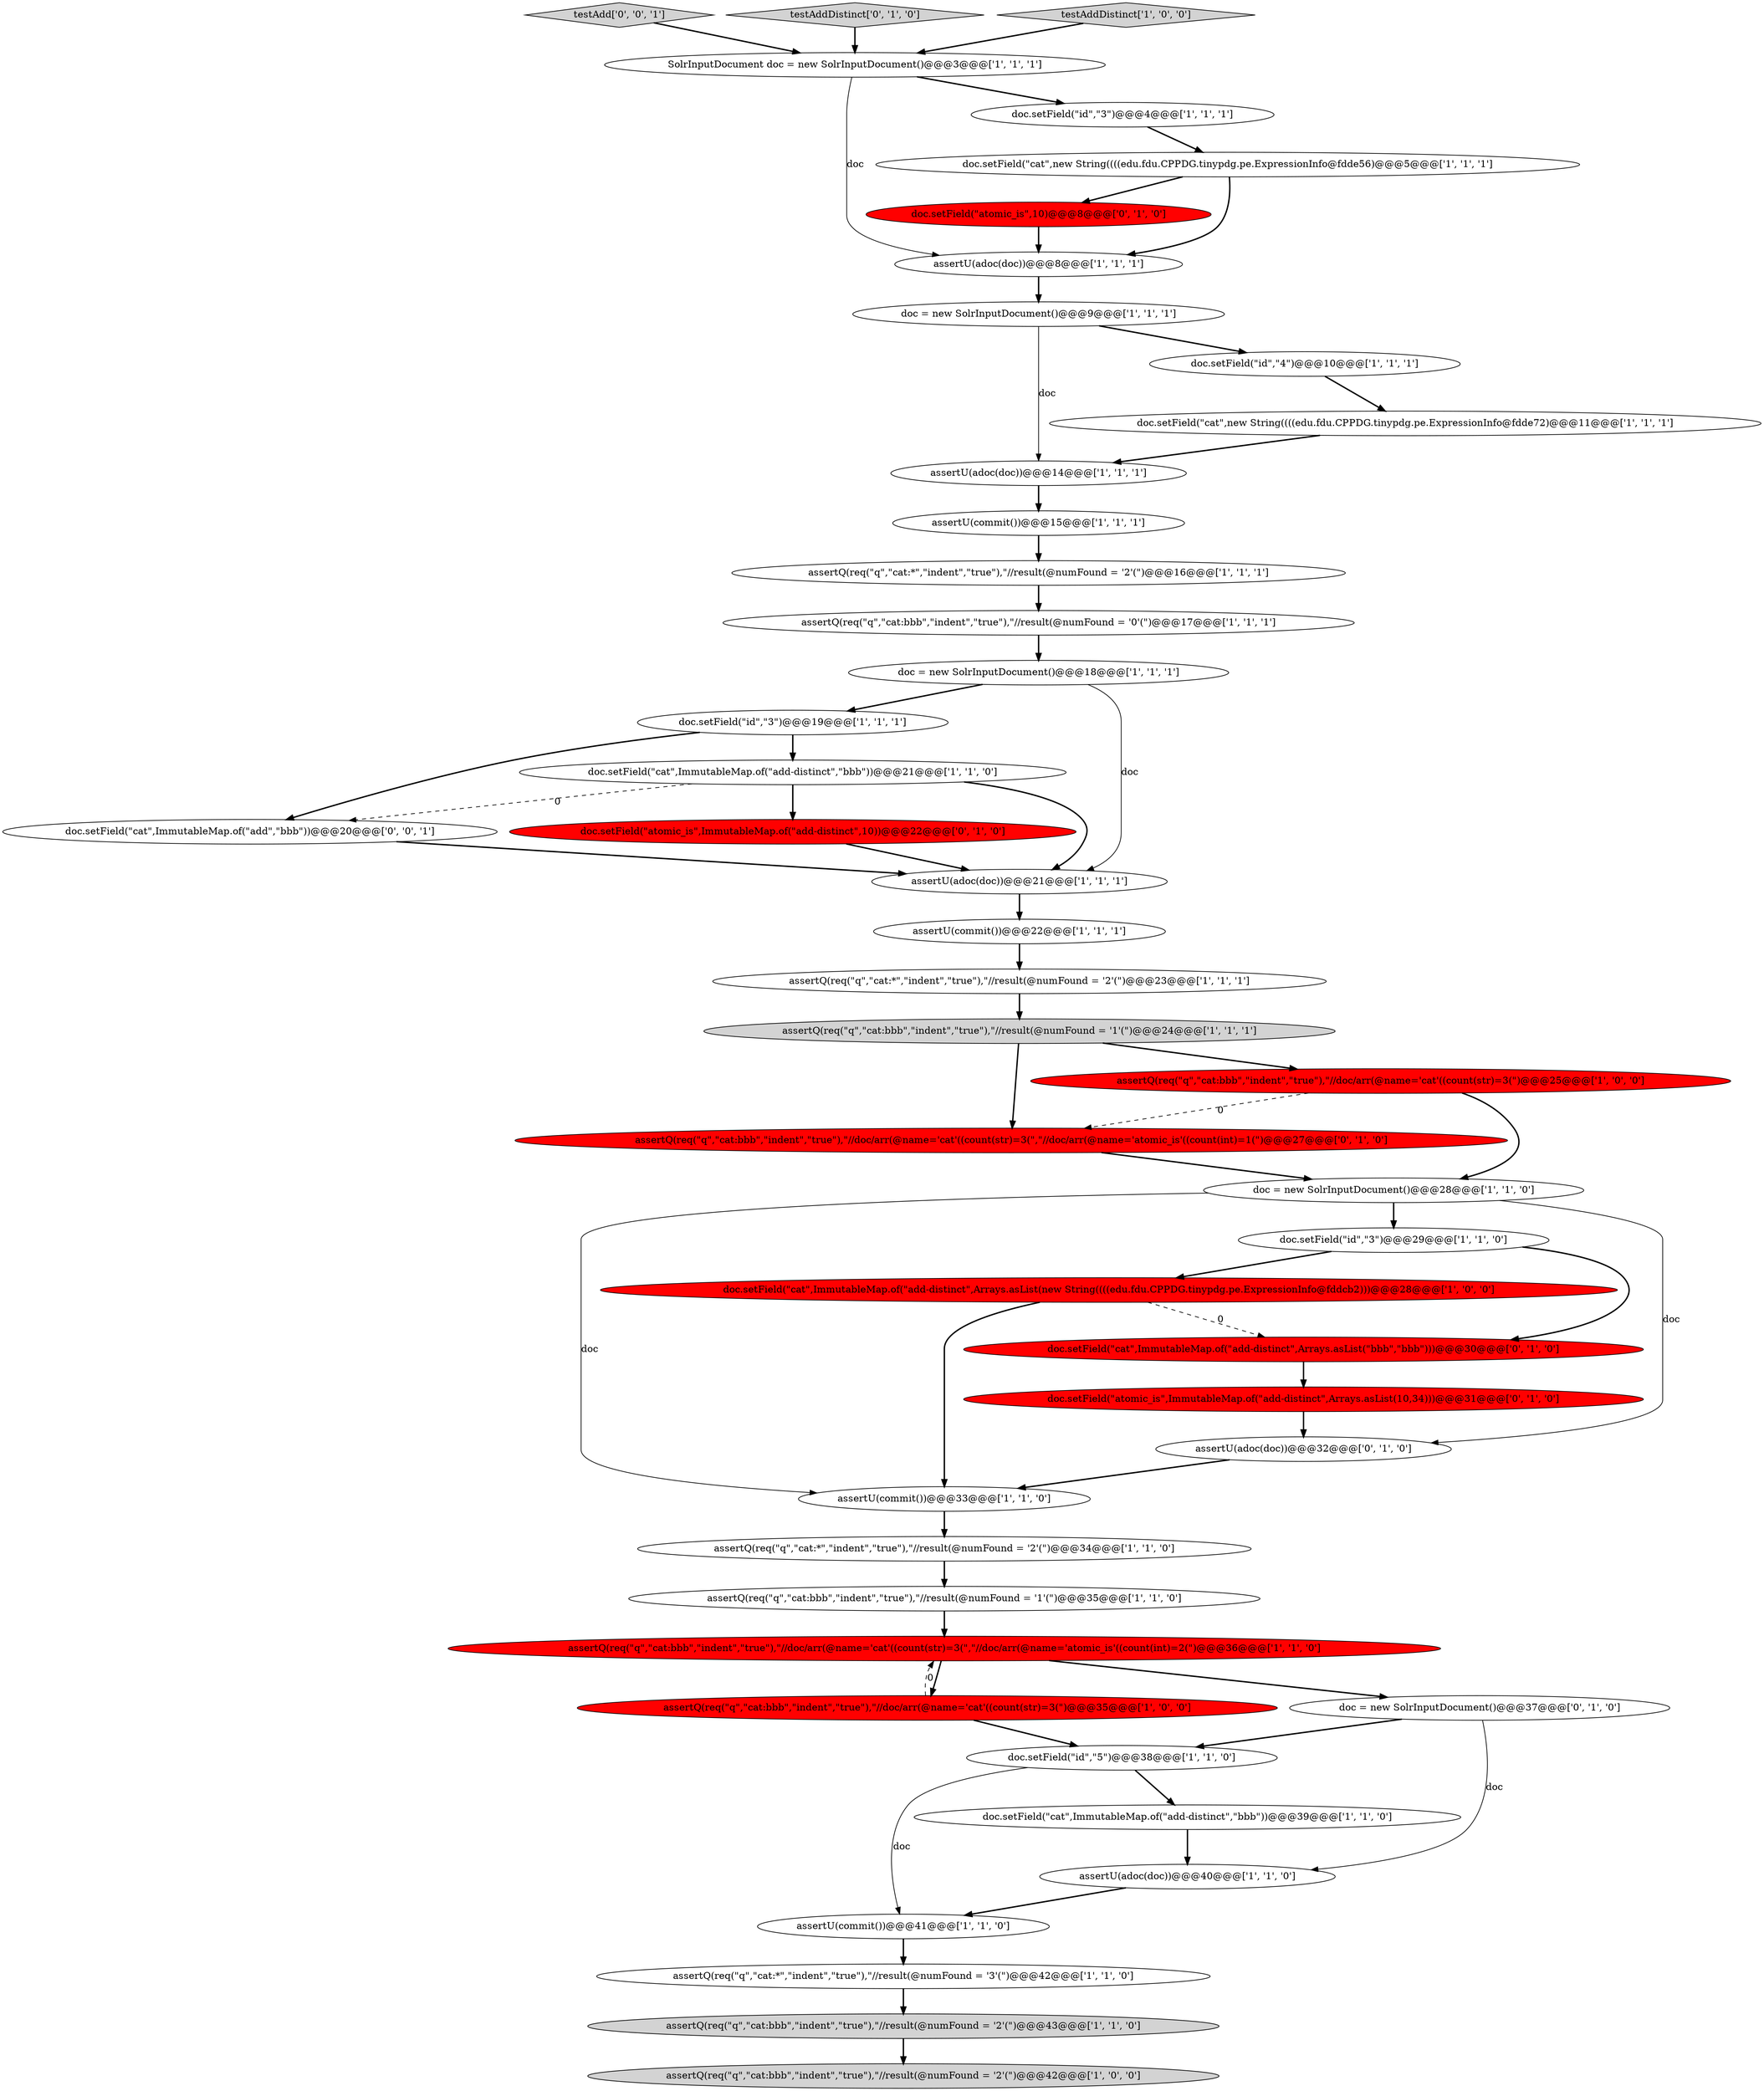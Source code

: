 digraph {
43 [style = filled, label = "testAdd['0', '0', '1']", fillcolor = lightgray, shape = diamond image = "AAA0AAABBB3BBB"];
13 [style = filled, label = "assertQ(req(\"q\",\"cat:bbb\",\"indent\",\"true\"),\"//result(@numFound = '1'(\")@@@24@@@['1', '1', '1']", fillcolor = lightgray, shape = ellipse image = "AAA0AAABBB1BBB"];
29 [style = filled, label = "assertU(adoc(doc))@@@8@@@['1', '1', '1']", fillcolor = white, shape = ellipse image = "AAA0AAABBB1BBB"];
30 [style = filled, label = "doc.setField(\"cat\",ImmutableMap.of(\"add-distinct\",Arrays.asList(new String((((edu.fdu.CPPDG.tinypdg.pe.ExpressionInfo@fddcb2)))@@@28@@@['1', '0', '0']", fillcolor = red, shape = ellipse image = "AAA1AAABBB1BBB"];
17 [style = filled, label = "doc.setField(\"cat\",new String((((edu.fdu.CPPDG.tinypdg.pe.ExpressionInfo@fdde56)@@@5@@@['1', '1', '1']", fillcolor = white, shape = ellipse image = "AAA0AAABBB1BBB"];
38 [style = filled, label = "doc.setField(\"atomic_is\",ImmutableMap.of(\"add-distinct\",10))@@@22@@@['0', '1', '0']", fillcolor = red, shape = ellipse image = "AAA1AAABBB2BBB"];
9 [style = filled, label = "assertQ(req(\"q\",\"cat:*\",\"indent\",\"true\"),\"//result(@numFound = '2'(\")@@@34@@@['1', '1', '0']", fillcolor = white, shape = ellipse image = "AAA0AAABBB1BBB"];
39 [style = filled, label = "doc.setField(\"atomic_is\",ImmutableMap.of(\"add-distinct\",Arrays.asList(10,34)))@@@31@@@['0', '1', '0']", fillcolor = red, shape = ellipse image = "AAA1AAABBB2BBB"];
21 [style = filled, label = "assertQ(req(\"q\",\"cat:bbb\",\"indent\",\"true\"),\"//doc/arr(@name='cat'((count(str)=3(\",\"//doc/arr(@name='atomic_is'((count(int)=2(\")@@@36@@@['1', '1', '0']", fillcolor = red, shape = ellipse image = "AAA1AAABBB1BBB"];
28 [style = filled, label = "doc = new SolrInputDocument()@@@9@@@['1', '1', '1']", fillcolor = white, shape = ellipse image = "AAA0AAABBB1BBB"];
32 [style = filled, label = "assertQ(req(\"q\",\"cat:bbb\",\"indent\",\"true\"),\"//result(@numFound = '2'(\")@@@42@@@['1', '0', '0']", fillcolor = lightgray, shape = ellipse image = "AAA0AAABBB1BBB"];
4 [style = filled, label = "assertU(adoc(doc))@@@40@@@['1', '1', '0']", fillcolor = white, shape = ellipse image = "AAA0AAABBB1BBB"];
8 [style = filled, label = "assertQ(req(\"q\",\"cat:*\",\"indent\",\"true\"),\"//result(@numFound = '3'(\")@@@42@@@['1', '1', '0']", fillcolor = white, shape = ellipse image = "AAA0AAABBB1BBB"];
15 [style = filled, label = "doc = new SolrInputDocument()@@@18@@@['1', '1', '1']", fillcolor = white, shape = ellipse image = "AAA0AAABBB1BBB"];
23 [style = filled, label = "doc.setField(\"id\",\"5\")@@@38@@@['1', '1', '0']", fillcolor = white, shape = ellipse image = "AAA0AAABBB1BBB"];
20 [style = filled, label = "doc.setField(\"id\",\"3\")@@@19@@@['1', '1', '1']", fillcolor = white, shape = ellipse image = "AAA0AAABBB1BBB"];
22 [style = filled, label = "assertQ(req(\"q\",\"cat:bbb\",\"indent\",\"true\"),\"//doc/arr(@name='cat'((count(str)=3(\")@@@35@@@['1', '0', '0']", fillcolor = red, shape = ellipse image = "AAA1AAABBB1BBB"];
31 [style = filled, label = "doc.setField(\"id\",\"3\")@@@29@@@['1', '1', '0']", fillcolor = white, shape = ellipse image = "AAA0AAABBB1BBB"];
36 [style = filled, label = "doc = new SolrInputDocument()@@@37@@@['0', '1', '0']", fillcolor = white, shape = ellipse image = "AAA0AAABBB2BBB"];
11 [style = filled, label = "assertU(commit())@@@33@@@['1', '1', '0']", fillcolor = white, shape = ellipse image = "AAA0AAABBB1BBB"];
7 [style = filled, label = "doc.setField(\"id\",\"3\")@@@4@@@['1', '1', '1']", fillcolor = white, shape = ellipse image = "AAA0AAABBB1BBB"];
1 [style = filled, label = "doc.setField(\"cat\",new String((((edu.fdu.CPPDG.tinypdg.pe.ExpressionInfo@fdde72)@@@11@@@['1', '1', '1']", fillcolor = white, shape = ellipse image = "AAA0AAABBB1BBB"];
40 [style = filled, label = "testAddDistinct['0', '1', '0']", fillcolor = lightgray, shape = diamond image = "AAA0AAABBB2BBB"];
24 [style = filled, label = "doc = new SolrInputDocument()@@@28@@@['1', '1', '0']", fillcolor = white, shape = ellipse image = "AAA0AAABBB1BBB"];
3 [style = filled, label = "doc.setField(\"cat\",ImmutableMap.of(\"add-distinct\",\"bbb\"))@@@21@@@['1', '1', '0']", fillcolor = white, shape = ellipse image = "AAA0AAABBB1BBB"];
37 [style = filled, label = "assertQ(req(\"q\",\"cat:bbb\",\"indent\",\"true\"),\"//doc/arr(@name='cat'((count(str)=3(\",\"//doc/arr(@name='atomic_is'((count(int)=1(\")@@@27@@@['0', '1', '0']", fillcolor = red, shape = ellipse image = "AAA1AAABBB2BBB"];
42 [style = filled, label = "doc.setField(\"cat\",ImmutableMap.of(\"add-distinct\",Arrays.asList(\"bbb\",\"bbb\")))@@@30@@@['0', '1', '0']", fillcolor = red, shape = ellipse image = "AAA1AAABBB2BBB"];
6 [style = filled, label = "assertU(adoc(doc))@@@14@@@['1', '1', '1']", fillcolor = white, shape = ellipse image = "AAA0AAABBB1BBB"];
18 [style = filled, label = "assertU(adoc(doc))@@@21@@@['1', '1', '1']", fillcolor = white, shape = ellipse image = "AAA0AAABBB1BBB"];
19 [style = filled, label = "assertQ(req(\"q\",\"cat:*\",\"indent\",\"true\"),\"//result(@numFound = '2'(\")@@@16@@@['1', '1', '1']", fillcolor = white, shape = ellipse image = "AAA0AAABBB1BBB"];
0 [style = filled, label = "assertU(commit())@@@41@@@['1', '1', '0']", fillcolor = white, shape = ellipse image = "AAA0AAABBB1BBB"];
25 [style = filled, label = "assertQ(req(\"q\",\"cat:bbb\",\"indent\",\"true\"),\"//result(@numFound = '0'(\")@@@17@@@['1', '1', '1']", fillcolor = white, shape = ellipse image = "AAA0AAABBB1BBB"];
27 [style = filled, label = "assertQ(req(\"q\",\"cat:bbb\",\"indent\",\"true\"),\"//result(@numFound = '1'(\")@@@35@@@['1', '1', '0']", fillcolor = white, shape = ellipse image = "AAA0AAABBB1BBB"];
35 [style = filled, label = "assertU(adoc(doc))@@@32@@@['0', '1', '0']", fillcolor = white, shape = ellipse image = "AAA0AAABBB2BBB"];
5 [style = filled, label = "assertU(commit())@@@22@@@['1', '1', '1']", fillcolor = white, shape = ellipse image = "AAA0AAABBB1BBB"];
14 [style = filled, label = "doc.setField(\"id\",\"4\")@@@10@@@['1', '1', '1']", fillcolor = white, shape = ellipse image = "AAA0AAABBB1BBB"];
44 [style = filled, label = "doc.setField(\"cat\",ImmutableMap.of(\"add\",\"bbb\"))@@@20@@@['0', '0', '1']", fillcolor = white, shape = ellipse image = "AAA0AAABBB3BBB"];
41 [style = filled, label = "doc.setField(\"atomic_is\",10)@@@8@@@['0', '1', '0']", fillcolor = red, shape = ellipse image = "AAA1AAABBB2BBB"];
10 [style = filled, label = "doc.setField(\"cat\",ImmutableMap.of(\"add-distinct\",\"bbb\"))@@@39@@@['1', '1', '0']", fillcolor = white, shape = ellipse image = "AAA0AAABBB1BBB"];
16 [style = filled, label = "assertQ(req(\"q\",\"cat:bbb\",\"indent\",\"true\"),\"//doc/arr(@name='cat'((count(str)=3(\")@@@25@@@['1', '0', '0']", fillcolor = red, shape = ellipse image = "AAA1AAABBB1BBB"];
2 [style = filled, label = "SolrInputDocument doc = new SolrInputDocument()@@@3@@@['1', '1', '1']", fillcolor = white, shape = ellipse image = "AAA0AAABBB1BBB"];
12 [style = filled, label = "assertU(commit())@@@15@@@['1', '1', '1']", fillcolor = white, shape = ellipse image = "AAA0AAABBB1BBB"];
33 [style = filled, label = "testAddDistinct['1', '0', '0']", fillcolor = lightgray, shape = diamond image = "AAA0AAABBB1BBB"];
26 [style = filled, label = "assertQ(req(\"q\",\"cat:*\",\"indent\",\"true\"),\"//result(@numFound = '2'(\")@@@23@@@['1', '1', '1']", fillcolor = white, shape = ellipse image = "AAA0AAABBB1BBB"];
34 [style = filled, label = "assertQ(req(\"q\",\"cat:bbb\",\"indent\",\"true\"),\"//result(@numFound = '2'(\")@@@43@@@['1', '1', '0']", fillcolor = lightgray, shape = ellipse image = "AAA0AAABBB1BBB"];
40->2 [style = bold, label=""];
8->34 [style = bold, label=""];
7->17 [style = bold, label=""];
37->24 [style = bold, label=""];
16->37 [style = dashed, label="0"];
2->29 [style = solid, label="doc"];
16->24 [style = bold, label=""];
17->41 [style = bold, label=""];
41->29 [style = bold, label=""];
42->39 [style = bold, label=""];
24->35 [style = solid, label="doc"];
5->26 [style = bold, label=""];
3->44 [style = dashed, label="0"];
43->2 [style = bold, label=""];
20->3 [style = bold, label=""];
15->18 [style = solid, label="doc"];
3->38 [style = bold, label=""];
11->9 [style = bold, label=""];
22->23 [style = bold, label=""];
13->16 [style = bold, label=""];
26->13 [style = bold, label=""];
19->25 [style = bold, label=""];
28->14 [style = bold, label=""];
14->1 [style = bold, label=""];
4->0 [style = bold, label=""];
20->44 [style = bold, label=""];
3->18 [style = bold, label=""];
29->28 [style = bold, label=""];
9->27 [style = bold, label=""];
28->6 [style = solid, label="doc"];
13->37 [style = bold, label=""];
30->11 [style = bold, label=""];
31->42 [style = bold, label=""];
38->18 [style = bold, label=""];
1->6 [style = bold, label=""];
30->42 [style = dashed, label="0"];
21->36 [style = bold, label=""];
36->23 [style = bold, label=""];
24->31 [style = bold, label=""];
21->22 [style = bold, label=""];
15->20 [style = bold, label=""];
18->5 [style = bold, label=""];
39->35 [style = bold, label=""];
31->30 [style = bold, label=""];
0->8 [style = bold, label=""];
22->21 [style = dashed, label="0"];
23->10 [style = bold, label=""];
25->15 [style = bold, label=""];
10->4 [style = bold, label=""];
24->11 [style = solid, label="doc"];
34->32 [style = bold, label=""];
44->18 [style = bold, label=""];
2->7 [style = bold, label=""];
36->4 [style = solid, label="doc"];
12->19 [style = bold, label=""];
17->29 [style = bold, label=""];
27->21 [style = bold, label=""];
33->2 [style = bold, label=""];
23->0 [style = solid, label="doc"];
35->11 [style = bold, label=""];
6->12 [style = bold, label=""];
}
